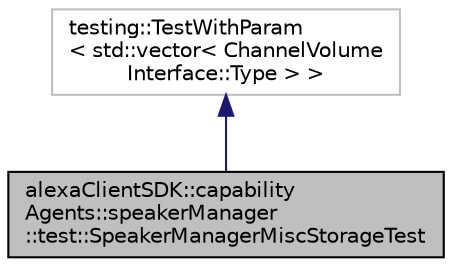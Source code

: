 digraph "alexaClientSDK::capabilityAgents::speakerManager::test::SpeakerManagerMiscStorageTest"
{
  edge [fontname="Helvetica",fontsize="10",labelfontname="Helvetica",labelfontsize="10"];
  node [fontname="Helvetica",fontsize="10",shape=record];
  Node2 [label="alexaClientSDK::capability\lAgents::speakerManager\l::test::SpeakerManagerMiscStorageTest",height=0.2,width=0.4,color="black", fillcolor="grey75", style="filled", fontcolor="black"];
  Node3 -> Node2 [dir="back",color="midnightblue",fontsize="10",style="solid",fontname="Helvetica"];
  Node3 [label="testing::TestWithParam\l\< std::vector\< ChannelVolume\lInterface::Type \> \>",height=0.2,width=0.4,color="grey75", fillcolor="white", style="filled"];
}
